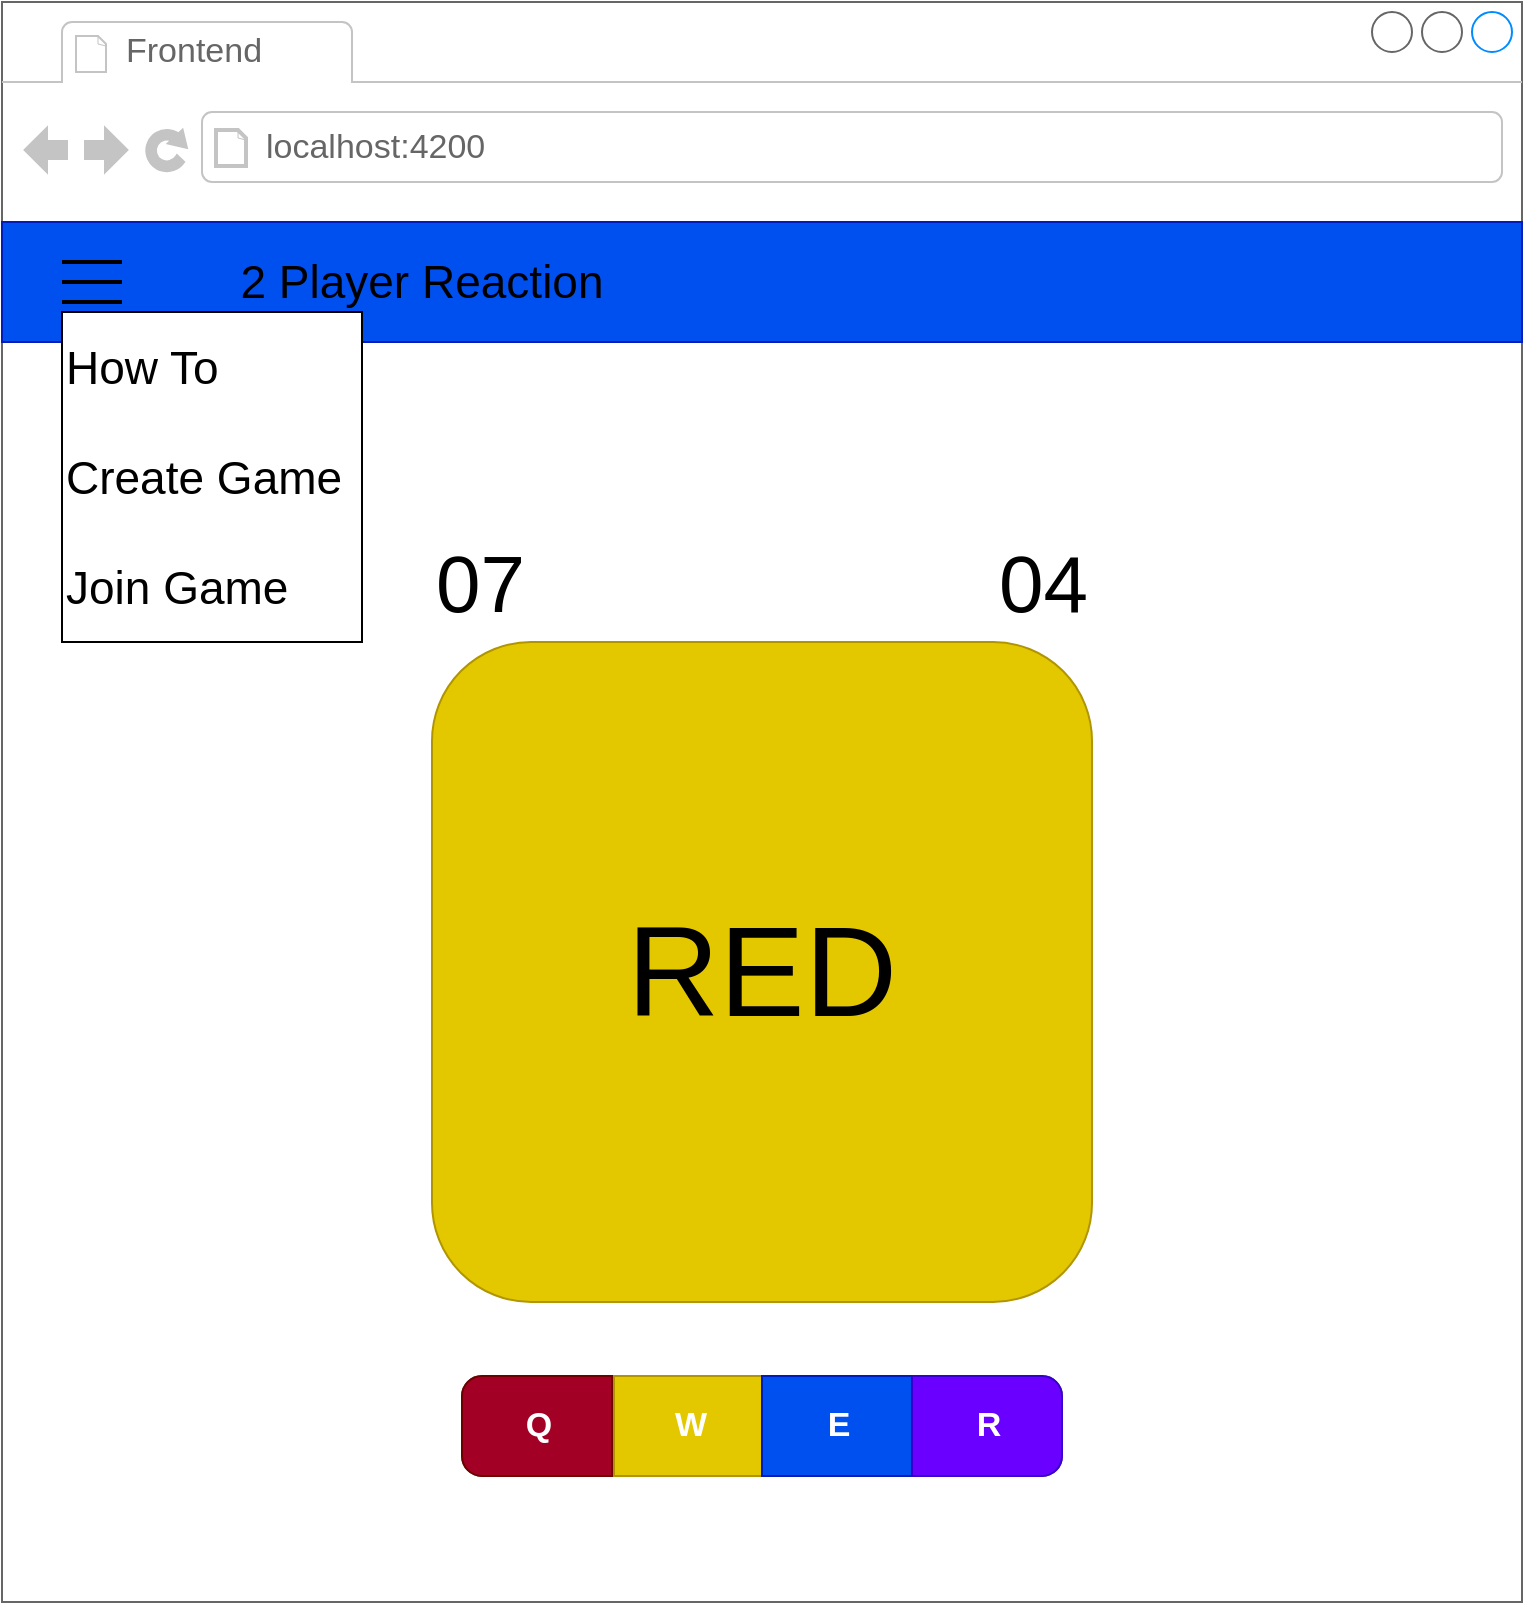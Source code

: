 <mxfile version="13.6.5">
    <diagram id="p76KtwIrFfsO2DDlGDBA" name="Page-1">
        <mxGraphModel dx="1071" dy="441" grid="1" gridSize="10" guides="1" tooltips="1" connect="1" arrows="1" fold="1" page="1" pageScale="1" pageWidth="827" pageHeight="1169" math="0" shadow="0">
            <root>
                <mxCell id="0"/>
                <mxCell id="1" parent="0"/>
                <mxCell id="8" value="" style="strokeWidth=1;shadow=0;dashed=0;align=center;html=1;shape=mxgraph.mockup.containers.browserWindow;rSize=0;strokeColor=#666666;strokeColor2=#008cff;strokeColor3=#c4c4c4;mainText=,;recursiveResize=0;" parent="1" vertex="1">
                    <mxGeometry x="40" y="80" width="760" height="800" as="geometry"/>
                </mxCell>
                <mxCell id="9" value="Frontend" style="strokeWidth=1;shadow=0;dashed=0;align=center;html=1;shape=mxgraph.mockup.containers.anchor;fontSize=17;fontColor=#666666;align=left;" parent="8" vertex="1">
                    <mxGeometry x="60" y="12" width="110" height="26" as="geometry"/>
                </mxCell>
                <mxCell id="10" value="localhost:4200" style="strokeWidth=1;shadow=0;dashed=0;align=center;html=1;shape=mxgraph.mockup.containers.anchor;rSize=0;fontSize=17;fontColor=#666666;align=left;" parent="8" vertex="1">
                    <mxGeometry x="130" y="60" width="250" height="26" as="geometry"/>
                </mxCell>
                <mxCell id="16" value="" style="rounded=1;whiteSpace=wrap;html=1;fillColor=#e3c800;strokeColor=#B09500;fontColor=#ffffff;" parent="8" vertex="1">
                    <mxGeometry x="215" y="320" width="330" height="330" as="geometry"/>
                </mxCell>
                <mxCell id="17" value="" style="rounded=0;whiteSpace=wrap;html=1;fillColor=#0050ef;strokeColor=#001DBC;fontColor=#ffffff;" parent="8" vertex="1">
                    <mxGeometry y="110" width="760" height="60" as="geometry"/>
                </mxCell>
                <mxCell id="18" value="2 Player Reaction" style="text;html=1;strokeColor=none;fillColor=none;align=center;verticalAlign=middle;whiteSpace=wrap;rounded=0;fontSize=23;" parent="8" vertex="1">
                    <mxGeometry x="100" y="110" width="220" height="60" as="geometry"/>
                </mxCell>
                <mxCell id="19" value="" style="line;strokeWidth=2;html=1;fontSize=23;" parent="8" vertex="1">
                    <mxGeometry x="30" y="125" width="30" height="10" as="geometry"/>
                </mxCell>
                <mxCell id="20" value="" style="line;strokeWidth=2;html=1;fontSize=23;" parent="8" vertex="1">
                    <mxGeometry x="30" y="135" width="30" height="10" as="geometry"/>
                </mxCell>
                <mxCell id="21" value="" style="line;strokeWidth=2;html=1;fontSize=23;" parent="8" vertex="1">
                    <mxGeometry x="30" y="145" width="30" height="10" as="geometry"/>
                </mxCell>
                <mxCell id="11" value="" style="strokeWidth=1;shadow=0;dashed=0;align=center;html=1;shape=mxgraph.mockup.rrect;rSize=10;fillColor=#ffffff;strokeColor=#666666;" parent="8" vertex="1">
                    <mxGeometry x="230" y="687" width="300" height="50" as="geometry"/>
                </mxCell>
                <mxCell id="12" value="W" style="strokeColor=#B09500;fillColor=#e3c800;strokeWidth=1;shadow=0;dashed=0;align=center;html=1;shape=mxgraph.mockup.rrect;rSize=0;fontSize=17;fontColor=#ffffff;fontStyle=1;resizeHeight=1;" parent="11" vertex="1">
                    <mxGeometry width="75" height="50" relative="1" as="geometry">
                        <mxPoint x="76" as="offset"/>
                    </mxGeometry>
                </mxCell>
                <mxCell id="13" value="E" style="strokeColor=#001DBC;fillColor=#0050ef;strokeWidth=1;shadow=0;dashed=0;align=center;html=1;shape=mxgraph.mockup.rrect;rSize=0;fontSize=17;fontColor=#ffffff;fontStyle=1;resizeHeight=1;" parent="11" vertex="1">
                    <mxGeometry width="75" height="50" relative="1" as="geometry">
                        <mxPoint x="150" as="offset"/>
                    </mxGeometry>
                </mxCell>
                <mxCell id="14" value="R" style="strokeColor=#3700CC;fillColor=#6a00ff;strokeWidth=1;shadow=0;dashed=0;align=center;html=1;shape=mxgraph.mockup.rightButton;rSize=10;fontSize=17;fontColor=#ffffff;fontStyle=1;resizeHeight=1;" parent="11" vertex="1">
                    <mxGeometry x="1" width="75" height="50" relative="1" as="geometry">
                        <mxPoint x="-75" as="offset"/>
                    </mxGeometry>
                </mxCell>
                <mxCell id="15" value="Q" style="strokeWidth=1;shadow=0;dashed=0;align=center;html=1;shape=mxgraph.mockup.leftButton;rSize=10;fontSize=17;fontColor=#ffffff;fontStyle=1;fillColor=#a20025;strokeColor=#6F0000;resizeHeight=1;" parent="11" vertex="1">
                    <mxGeometry width="75" height="50" relative="1" as="geometry"/>
                </mxCell>
                <mxCell id="22" value="" style="rounded=0;whiteSpace=wrap;html=1;fontSize=23;" parent="8" vertex="1">
                    <mxGeometry x="30" y="155" width="150" height="165" as="geometry"/>
                </mxCell>
                <mxCell id="28" value="How To" style="text;html=1;strokeColor=none;fillColor=none;align=left;verticalAlign=middle;whiteSpace=wrap;rounded=0;fontSize=23;" parent="8" vertex="1">
                    <mxGeometry x="30" y="155" width="150" height="55" as="geometry"/>
                </mxCell>
                <mxCell id="29" value="Create Game" style="text;html=1;strokeColor=none;fillColor=none;align=left;verticalAlign=middle;whiteSpace=wrap;rounded=0;fontSize=23;" parent="8" vertex="1">
                    <mxGeometry x="30" y="210" width="150" height="55" as="geometry"/>
                </mxCell>
                <mxCell id="30" value="Join Game" style="text;html=1;strokeColor=none;fillColor=none;align=left;verticalAlign=middle;whiteSpace=wrap;rounded=0;fontSize=23;" parent="8" vertex="1">
                    <mxGeometry x="30" y="265" width="150" height="55" as="geometry"/>
                </mxCell>
                <mxCell id="31" value="RED" style="text;html=1;strokeColor=none;fillColor=none;align=center;verticalAlign=middle;whiteSpace=wrap;rounded=0;fontSize=64;" parent="8" vertex="1">
                    <mxGeometry x="310" y="415" width="140" height="140" as="geometry"/>
                </mxCell>
                <mxCell id="32" value="07" style="text;html=1;strokeColor=none;fillColor=none;align=left;verticalAlign=middle;whiteSpace=wrap;rounded=0;fontSize=40;" parent="8" vertex="1">
                    <mxGeometry x="215" y="260" width="65" height="60" as="geometry"/>
                </mxCell>
                <mxCell id="33" value="04" style="text;html=1;strokeColor=none;fillColor=none;align=right;verticalAlign=middle;whiteSpace=wrap;rounded=0;fontSize=40;" parent="8" vertex="1">
                    <mxGeometry x="480" y="260" width="65" height="60" as="geometry"/>
                </mxCell>
            </root>
        </mxGraphModel>
    </diagram>
</mxfile>